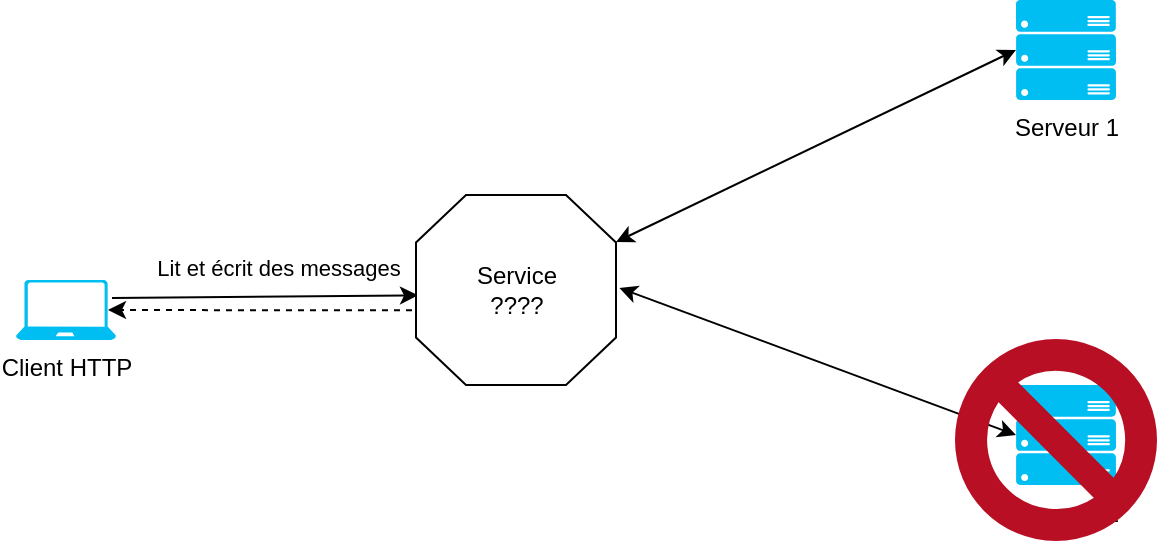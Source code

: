 <mxfile version="17.0.0" type="device"><diagram id="hgKMzffdjP7wMpuV3e5r" name="Page-1"><mxGraphModel dx="1106" dy="534" grid="1" gridSize="10" guides="1" tooltips="1" connect="1" arrows="1" fold="1" page="1" pageScale="1" pageWidth="850" pageHeight="1100" math="0" shadow="0"><root><mxCell id="0"/><mxCell id="1" parent="0"/><mxCell id="FD23MbmTOf5WjTjYxofJ-1" value="Client HTTP" style="verticalLabelPosition=bottom;html=1;verticalAlign=top;align=center;strokeColor=none;fillColor=#00BEF2;shape=mxgraph.azure.laptop;pointerEvents=1;" parent="1" vertex="1"><mxGeometry x="80" y="320" width="50" height="30" as="geometry"/></mxCell><mxCell id="FD23MbmTOf5WjTjYxofJ-2" value="" style="endArrow=classic;html=1;exitX=0.96;exitY=0.3;exitDx=0;exitDy=0;exitPerimeter=0;entryX=0.01;entryY=0.528;entryDx=0;entryDy=0;entryPerimeter=0;" parent="1" source="FD23MbmTOf5WjTjYxofJ-1" target="cfYmUac7HTGwaC3Mq4MX-1" edge="1"><mxGeometry width="50" height="50" relative="1" as="geometry"><mxPoint x="400" y="420" as="sourcePoint"/><mxPoint x="270" y="360" as="targetPoint"/><Array as="points"/></mxGeometry></mxCell><mxCell id="BVelakfelMz7CEoI4x5Y-1" value="Lit et écrit des messages" style="edgeLabel;html=1;align=center;verticalAlign=middle;resizable=0;points=[];" parent="FD23MbmTOf5WjTjYxofJ-2" vertex="1" connectable="0"><mxGeometry x="-0.155" relative="1" as="geometry"><mxPoint x="18" y="-15" as="offset"/></mxGeometry></mxCell><mxCell id="BVelakfelMz7CEoI4x5Y-3" style="edgeStyle=orthogonalEdgeStyle;rounded=0;orthogonalLoop=1;jettySize=auto;html=1;entryX=0.92;entryY=0.5;entryDx=0;entryDy=0;entryPerimeter=0;dashed=1;exitX=-0.02;exitY=0.606;exitDx=0;exitDy=0;exitPerimeter=0;" parent="1" source="cfYmUac7HTGwaC3Mq4MX-1" target="FD23MbmTOf5WjTjYxofJ-1" edge="1"><mxGeometry relative="1" as="geometry"><mxPoint x="250" y="380" as="sourcePoint"/></mxGeometry></mxCell><mxCell id="FD23MbmTOf5WjTjYxofJ-7" value="Serveur 1" style="verticalLabelPosition=bottom;html=1;verticalAlign=top;align=center;strokeColor=none;fillColor=#00BEF2;shape=mxgraph.azure.server_rack;" parent="1" vertex="1"><mxGeometry x="580" y="180" width="50" height="50" as="geometry"/></mxCell><mxCell id="cfYmUac7HTGwaC3Mq4MX-8" style="rounded=0;orthogonalLoop=1;jettySize=auto;html=1;entryX=0;entryY=0.5;entryDx=0;entryDy=0;entryPerimeter=0;endArrow=classic;endFill=1;startArrow=classic;startFill=1;" parent="1" source="cfYmUac7HTGwaC3Mq4MX-1" target="FD23MbmTOf5WjTjYxofJ-7" edge="1"><mxGeometry relative="1" as="geometry"/></mxCell><mxCell id="cfYmUac7HTGwaC3Mq4MX-1" value="Service&lt;br&gt;????" style="verticalLabelPosition=middle;verticalAlign=middle;html=1;shape=mxgraph.basic.polygon;polyCoords=[[0.25,0],[0.75,0],[1,0.25],[1,0.75],[0.75,1],[0.25,1],[0,0.75],[0,0.25]];polyline=0;labelPosition=center;align=center;" parent="1" vertex="1"><mxGeometry x="280" y="277.5" width="100" height="95" as="geometry"/></mxCell><mxCell id="cfYmUac7HTGwaC3Mq4MX-4" value="Serveur 2" style="verticalLabelPosition=bottom;html=1;verticalAlign=top;align=center;strokeColor=none;fillColor=#00BEF2;shape=mxgraph.azure.server_rack;" parent="1" vertex="1"><mxGeometry x="580" y="372.5" width="50" height="50" as="geometry"/></mxCell><mxCell id="cfYmUac7HTGwaC3Mq4MX-9" style="rounded=0;orthogonalLoop=1;jettySize=auto;html=1;entryX=0;entryY=0.5;entryDx=0;entryDy=0;entryPerimeter=0;endArrow=classic;endFill=1;startArrow=classic;startFill=1;exitX=1.017;exitY=0.489;exitDx=0;exitDy=0;exitPerimeter=0;" parent="1" source="cfYmUac7HTGwaC3Mq4MX-1" target="cfYmUac7HTGwaC3Mq4MX-4" edge="1"><mxGeometry relative="1" as="geometry"><mxPoint x="390" y="311" as="sourcePoint"/><mxPoint x="590" y="215" as="targetPoint"/></mxGeometry></mxCell><mxCell id="-mxqpiEpYpv1wxTRIZ2S-1" value="" style="verticalLabelPosition=bottom;verticalAlign=top;html=1;shape=mxgraph.basic.no_symbol;strokeColor=#B80F25;fillColor=#B80F25;" vertex="1" parent="1"><mxGeometry x="550" y="350" width="100" height="100" as="geometry"/></mxCell></root></mxGraphModel></diagram></mxfile>